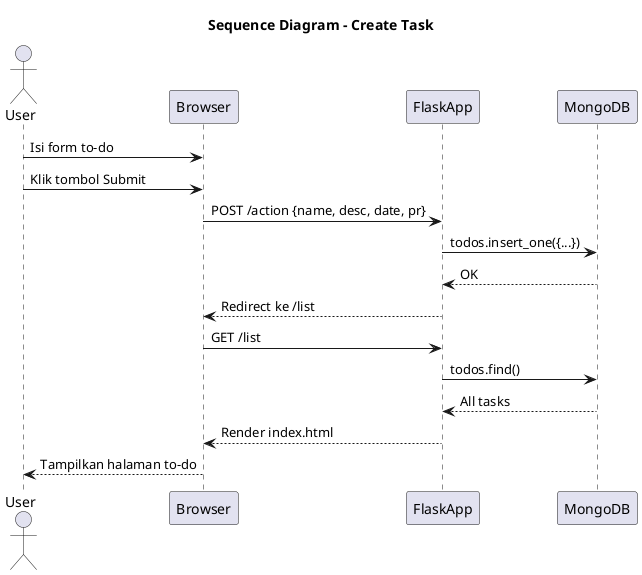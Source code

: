 @startuml
title Sequence Diagram - Create Task

actor User
participant Browser
participant FlaskApp
participant MongoDB

User -> Browser : Isi form to-do
User -> Browser : Klik tombol Submit
Browser -> FlaskApp : POST /action {name, desc, date, pr}
FlaskApp -> MongoDB : todos.insert_one({...})
MongoDB --> FlaskApp : OK
FlaskApp --> Browser : Redirect ke /list
Browser -> FlaskApp : GET /list
FlaskApp -> MongoDB : todos.find()
MongoDB --> FlaskApp : All tasks
FlaskApp --> Browser : Render index.html
Browser --> User : Tampilkan halaman to-do

@enduml
